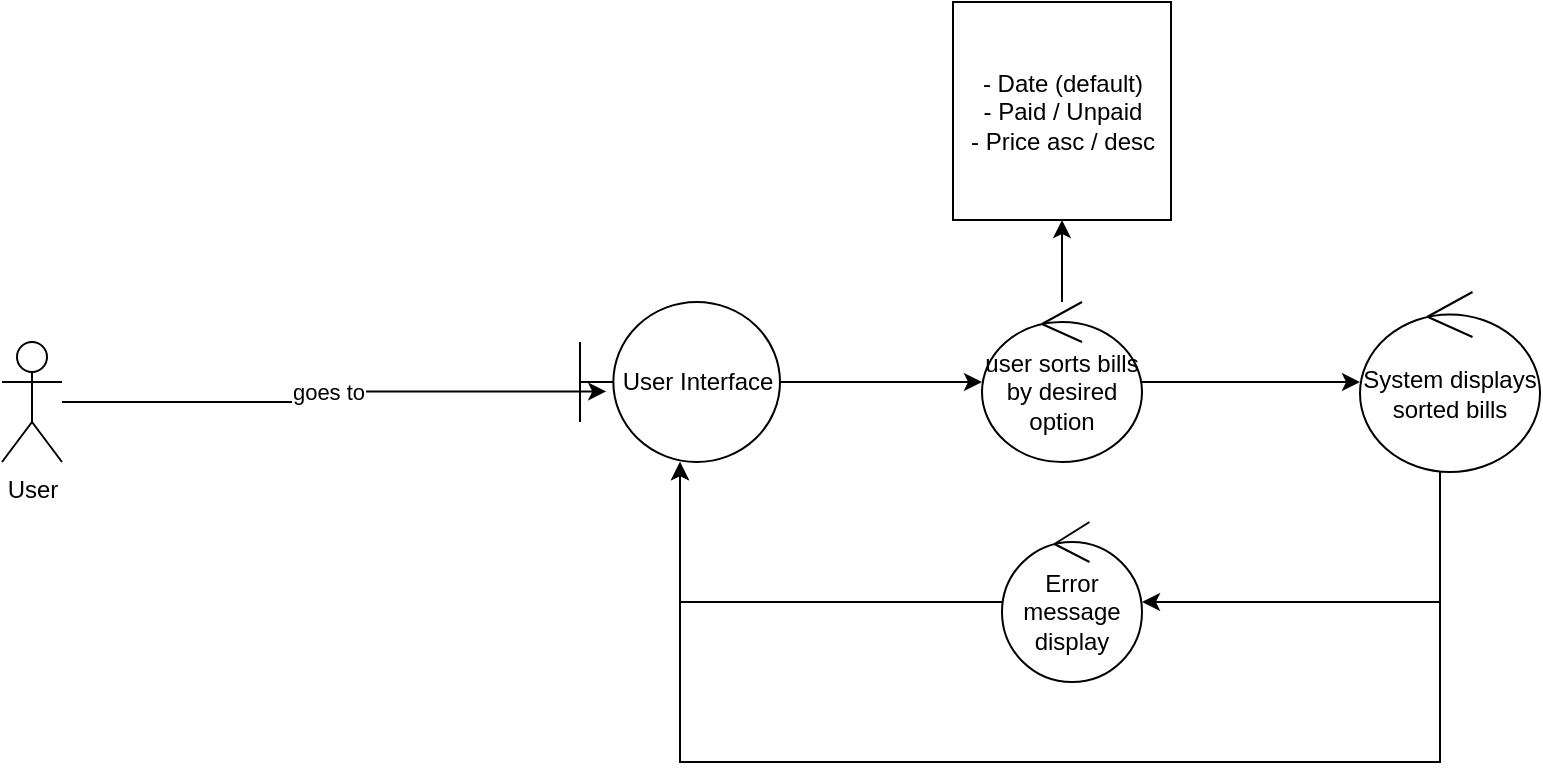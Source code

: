 <mxfile version="13.8.0" type="device"><diagram id="EWzLg8Qi4WW_nJI2pLnI" name="Page-1"><mxGraphModel dx="1662" dy="1963" grid="1" gridSize="10" guides="1" tooltips="1" connect="1" arrows="1" fold="1" page="1" pageScale="1" pageWidth="827" pageHeight="1169" math="0" shadow="0"><root><mxCell id="0"/><mxCell id="1" parent="0"/><mxCell id="5lgy0aHINoUQLEZ-RW5K-1" value="goes to" style="edgeStyle=orthogonalEdgeStyle;rounded=0;orthogonalLoop=1;jettySize=auto;html=1;entryX=0.131;entryY=0.559;entryDx=0;entryDy=0;entryPerimeter=0;" edge="1" parent="1" source="5lgy0aHINoUQLEZ-RW5K-2" target="5lgy0aHINoUQLEZ-RW5K-3"><mxGeometry relative="1" as="geometry"/></mxCell><mxCell id="5lgy0aHINoUQLEZ-RW5K-2" value="User" style="shape=umlActor;verticalLabelPosition=bottom;labelBackgroundColor=#ffffff;verticalAlign=top;html=1;outlineConnect=0;" vertex="1" parent="1"><mxGeometry x="41" y="70" width="30" height="60" as="geometry"/></mxCell><mxCell id="5lgy0aHINoUQLEZ-RW5K-3" value="User Interface" style="shape=umlBoundary;whiteSpace=wrap;html=1;" vertex="1" parent="1"><mxGeometry x="330" y="50" width="100" height="80" as="geometry"/></mxCell><mxCell id="5lgy0aHINoUQLEZ-RW5K-4" style="edgeStyle=orthogonalEdgeStyle;rounded=0;orthogonalLoop=1;jettySize=auto;html=1;" edge="1" parent="1" source="5lgy0aHINoUQLEZ-RW5K-5" target="5lgy0aHINoUQLEZ-RW5K-10"><mxGeometry relative="1" as="geometry"/></mxCell><mxCell id="5lgy0aHINoUQLEZ-RW5K-17" style="rounded=0;orthogonalLoop=1;jettySize=auto;html=1;" edge="1" parent="1" source="5lgy0aHINoUQLEZ-RW5K-5" target="5lgy0aHINoUQLEZ-RW5K-16"><mxGeometry relative="1" as="geometry"/></mxCell><mxCell id="5lgy0aHINoUQLEZ-RW5K-5" value="user sorts bills by desired option" style="ellipse;shape=umlControl;whiteSpace=wrap;html=1;" vertex="1" parent="1"><mxGeometry x="531" y="50" width="80" height="80" as="geometry"/></mxCell><mxCell id="5lgy0aHINoUQLEZ-RW5K-6" style="edgeStyle=orthogonalEdgeStyle;rounded=0;orthogonalLoop=1;jettySize=auto;html=1;" edge="1" parent="1" source="5lgy0aHINoUQLEZ-RW5K-3" target="5lgy0aHINoUQLEZ-RW5K-5"><mxGeometry relative="1" as="geometry"><mxPoint x="430" y="90.0" as="sourcePoint"/><mxPoint x="720" y="100.0" as="targetPoint"/></mxGeometry></mxCell><mxCell id="5lgy0aHINoUQLEZ-RW5K-8" style="edgeStyle=orthogonalEdgeStyle;rounded=0;orthogonalLoop=1;jettySize=auto;html=1;" edge="1" parent="1" source="5lgy0aHINoUQLEZ-RW5K-10" target="5lgy0aHINoUQLEZ-RW5K-12"><mxGeometry relative="1" as="geometry"><Array as="points"><mxPoint x="760" y="200"/></Array></mxGeometry></mxCell><mxCell id="5lgy0aHINoUQLEZ-RW5K-10" value="System displays sorted bills" style="ellipse;shape=umlControl;whiteSpace=wrap;html=1;" vertex="1" parent="1"><mxGeometry x="720" y="45" width="90" height="90" as="geometry"/></mxCell><mxCell id="5lgy0aHINoUQLEZ-RW5K-11" style="edgeStyle=orthogonalEdgeStyle;rounded=0;orthogonalLoop=1;jettySize=auto;html=1;" edge="1" parent="1" source="5lgy0aHINoUQLEZ-RW5K-12" target="5lgy0aHINoUQLEZ-RW5K-3"><mxGeometry relative="1" as="geometry"/></mxCell><mxCell id="5lgy0aHINoUQLEZ-RW5K-12" value="Error message display" style="ellipse;shape=umlControl;whiteSpace=wrap;html=1;" vertex="1" parent="1"><mxGeometry x="541" y="160" width="70" height="80" as="geometry"/></mxCell><mxCell id="5lgy0aHINoUQLEZ-RW5K-13" style="edgeStyle=orthogonalEdgeStyle;rounded=0;orthogonalLoop=1;jettySize=auto;html=1;" edge="1" parent="1" target="5lgy0aHINoUQLEZ-RW5K-3"><mxGeometry relative="1" as="geometry"><Array as="points"><mxPoint x="380" y="280"/></Array><mxPoint x="760" y="190" as="sourcePoint"/></mxGeometry></mxCell><mxCell id="5lgy0aHINoUQLEZ-RW5K-16" value="- Date (default)&lt;br&gt;- Paid / Unpaid&lt;br&gt;- Price asc / desc" style="whiteSpace=wrap;html=1;aspect=fixed;" vertex="1" parent="1"><mxGeometry x="516.5" y="-100" width="109" height="109" as="geometry"/></mxCell></root></mxGraphModel></diagram></mxfile>